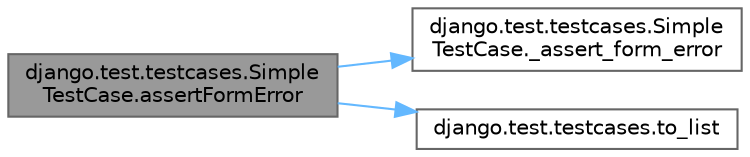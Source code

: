 digraph "django.test.testcases.SimpleTestCase.assertFormError"
{
 // LATEX_PDF_SIZE
  bgcolor="transparent";
  edge [fontname=Helvetica,fontsize=10,labelfontname=Helvetica,labelfontsize=10];
  node [fontname=Helvetica,fontsize=10,shape=box,height=0.2,width=0.4];
  rankdir="LR";
  Node1 [id="Node000001",label="django.test.testcases.Simple\lTestCase.assertFormError",height=0.2,width=0.4,color="gray40", fillcolor="grey60", style="filled", fontcolor="black",tooltip=" "];
  Node1 -> Node2 [id="edge1_Node000001_Node000002",color="steelblue1",style="solid",tooltip=" "];
  Node2 [id="Node000002",label="django.test.testcases.Simple\lTestCase._assert_form_error",height=0.2,width=0.4,color="grey40", fillcolor="white", style="filled",URL="$classdjango_1_1test_1_1testcases_1_1_simple_test_case.html#aeb4610cc6532c06e2cd8933a416b0292",tooltip=" "];
  Node1 -> Node3 [id="edge2_Node000001_Node000003",color="steelblue1",style="solid",tooltip=" "];
  Node3 [id="Node000003",label="django.test.testcases.to_list",height=0.2,width=0.4,color="grey40", fillcolor="white", style="filled",URL="$namespacedjango_1_1test_1_1testcases.html#ac555098fecdc21421a20ce257a930659",tooltip=" "];
}
